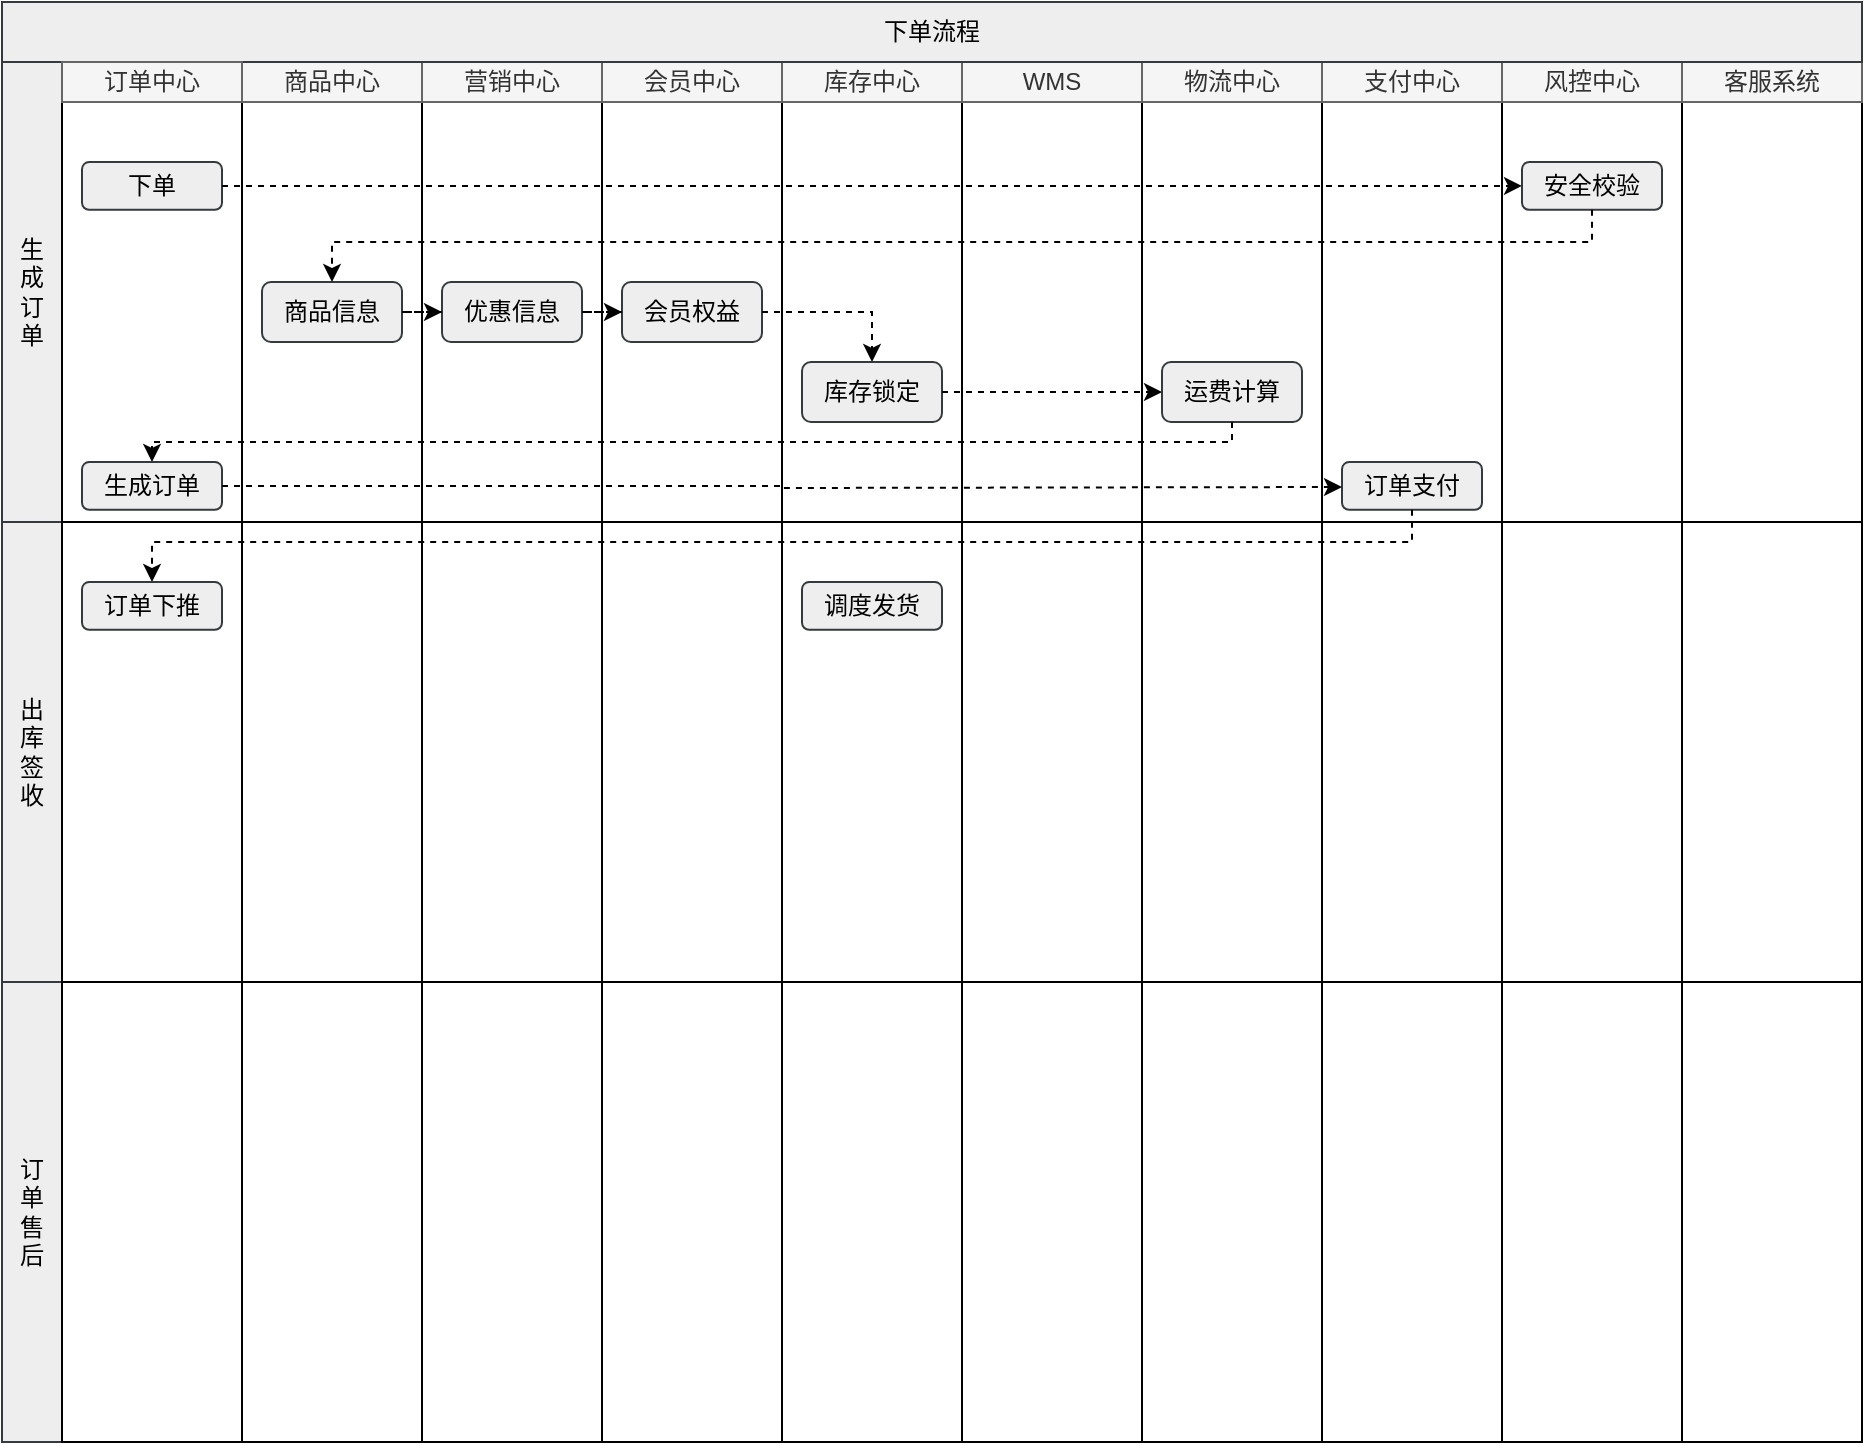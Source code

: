 <mxfile version="21.1.4" type="github">
  <diagram name="第 1 页" id="e_GZHFdNOrCHTup9UNsT">
    <mxGraphModel dx="1050" dy="580" grid="1" gridSize="10" guides="1" tooltips="1" connect="1" arrows="1" fold="1" page="1" pageScale="1" pageWidth="3300" pageHeight="4681" background="#ffffff" math="0" shadow="0">
      <root>
        <mxCell id="0" />
        <mxCell id="1" parent="0" />
        <mxCell id="RsKwWJYFNeszHucl-iUa-10" value="" style="group;fillColor=#eeeeee;strokeColor=#36393d;dashed=1;dashPattern=12 12;" parent="1" vertex="1" connectable="0">
          <mxGeometry x="190" y="260" width="90" height="230" as="geometry" />
        </mxCell>
        <mxCell id="RsKwWJYFNeszHucl-iUa-11" value="" style="rounded=0;whiteSpace=wrap;html=1;" parent="RsKwWJYFNeszHucl-iUa-10" vertex="1">
          <mxGeometry y="20" width="90" height="210" as="geometry" />
        </mxCell>
        <mxCell id="RsKwWJYFNeszHucl-iUa-12" value="商品中心" style="rounded=0;whiteSpace=wrap;html=1;fillColor=#f5f5f5;fontColor=#333333;strokeColor=#666666;" parent="RsKwWJYFNeszHucl-iUa-10" vertex="1">
          <mxGeometry width="90" height="20" as="geometry" />
        </mxCell>
        <mxCell id="7iVzLVZkadfMaypqnPs--5" value="商品信息" style="rounded=1;whiteSpace=wrap;html=1;fillColor=#eeeeee;strokeColor=#36393d;" vertex="1" parent="RsKwWJYFNeszHucl-iUa-10">
          <mxGeometry x="10" y="110" width="70" height="30" as="geometry" />
        </mxCell>
        <mxCell id="RsKwWJYFNeszHucl-iUa-13" value="" style="group;fillColor=#eeeeee;strokeColor=#36393d;" parent="1" vertex="1" connectable="0">
          <mxGeometry x="280" y="260" width="90" height="230" as="geometry" />
        </mxCell>
        <mxCell id="RsKwWJYFNeszHucl-iUa-14" value="" style="rounded=0;whiteSpace=wrap;html=1;" parent="RsKwWJYFNeszHucl-iUa-13" vertex="1">
          <mxGeometry y="20" width="90" height="210" as="geometry" />
        </mxCell>
        <mxCell id="RsKwWJYFNeszHucl-iUa-15" value="营销中心" style="rounded=0;whiteSpace=wrap;html=1;fillColor=#f5f5f5;fontColor=#333333;strokeColor=#666666;" parent="RsKwWJYFNeszHucl-iUa-13" vertex="1">
          <mxGeometry width="90" height="20" as="geometry" />
        </mxCell>
        <mxCell id="7iVzLVZkadfMaypqnPs--7" value="优惠信息" style="rounded=1;whiteSpace=wrap;html=1;fillColor=#eeeeee;strokeColor=#36393d;" vertex="1" parent="RsKwWJYFNeszHucl-iUa-13">
          <mxGeometry x="10" y="110" width="70" height="30" as="geometry" />
        </mxCell>
        <mxCell id="RsKwWJYFNeszHucl-iUa-16" value="" style="group;fillColor=#eeeeee;strokeColor=#36393d;" parent="1" vertex="1" connectable="0">
          <mxGeometry x="370" y="260" width="90" height="230" as="geometry" />
        </mxCell>
        <mxCell id="RsKwWJYFNeszHucl-iUa-17" value="" style="rounded=0;whiteSpace=wrap;html=1;" parent="RsKwWJYFNeszHucl-iUa-16" vertex="1">
          <mxGeometry y="20" width="90" height="210" as="geometry" />
        </mxCell>
        <mxCell id="RsKwWJYFNeszHucl-iUa-18" value="会员中心" style="rounded=0;whiteSpace=wrap;html=1;fillColor=#f5f5f5;fontColor=#333333;strokeColor=#666666;" parent="RsKwWJYFNeszHucl-iUa-16" vertex="1">
          <mxGeometry width="90" height="20" as="geometry" />
        </mxCell>
        <mxCell id="7iVzLVZkadfMaypqnPs--12" value="会员权益" style="rounded=1;whiteSpace=wrap;html=1;fillColor=#eeeeee;strokeColor=#36393d;" vertex="1" parent="RsKwWJYFNeszHucl-iUa-16">
          <mxGeometry x="10" y="110" width="70" height="30" as="geometry" />
        </mxCell>
        <mxCell id="RsKwWJYFNeszHucl-iUa-19" value="" style="group;fillColor=#eeeeee;strokeColor=#36393d;" parent="1" vertex="1" connectable="0">
          <mxGeometry x="460" y="260" width="90" height="230" as="geometry" />
        </mxCell>
        <mxCell id="RsKwWJYFNeszHucl-iUa-20" value="" style="rounded=0;whiteSpace=wrap;html=1;" parent="RsKwWJYFNeszHucl-iUa-19" vertex="1">
          <mxGeometry y="20" width="90" height="210" as="geometry" />
        </mxCell>
        <mxCell id="RsKwWJYFNeszHucl-iUa-21" value="库存中心" style="rounded=0;whiteSpace=wrap;html=1;fillColor=#f5f5f5;fontColor=#333333;strokeColor=#666666;" parent="RsKwWJYFNeszHucl-iUa-19" vertex="1">
          <mxGeometry width="90" height="20" as="geometry" />
        </mxCell>
        <mxCell id="7iVzLVZkadfMaypqnPs--14" value="库存锁定" style="rounded=1;whiteSpace=wrap;html=1;fillColor=#eeeeee;strokeColor=#36393d;" vertex="1" parent="RsKwWJYFNeszHucl-iUa-19">
          <mxGeometry x="10" y="150" width="70" height="30" as="geometry" />
        </mxCell>
        <mxCell id="RsKwWJYFNeszHucl-iUa-24" value="" style="group;fillColor=#eeeeee;strokeColor=#36393d;" parent="1" vertex="1" connectable="0">
          <mxGeometry x="550" y="260" width="90" height="230" as="geometry" />
        </mxCell>
        <mxCell id="RsKwWJYFNeszHucl-iUa-25" value="" style="rounded=0;whiteSpace=wrap;html=1;" parent="RsKwWJYFNeszHucl-iUa-24" vertex="1">
          <mxGeometry y="20" width="90" height="210" as="geometry" />
        </mxCell>
        <mxCell id="RsKwWJYFNeszHucl-iUa-26" value="WMS" style="rounded=0;whiteSpace=wrap;html=1;fillColor=#f5f5f5;fontColor=#333333;strokeColor=#666666;" parent="RsKwWJYFNeszHucl-iUa-24" vertex="1">
          <mxGeometry width="90" height="20" as="geometry" />
        </mxCell>
        <mxCell id="RsKwWJYFNeszHucl-iUa-27" value="" style="group" parent="1" vertex="1" connectable="0">
          <mxGeometry x="640" y="260" width="90" height="230" as="geometry" />
        </mxCell>
        <mxCell id="RsKwWJYFNeszHucl-iUa-28" value="" style="rounded=0;whiteSpace=wrap;html=1;" parent="RsKwWJYFNeszHucl-iUa-27" vertex="1">
          <mxGeometry y="20" width="90" height="210" as="geometry" />
        </mxCell>
        <mxCell id="RsKwWJYFNeszHucl-iUa-29" value="物流中心" style="rounded=0;whiteSpace=wrap;html=1;fillColor=#f5f5f5;fontColor=#333333;strokeColor=#666666;" parent="RsKwWJYFNeszHucl-iUa-27" vertex="1">
          <mxGeometry width="90" height="20" as="geometry" />
        </mxCell>
        <mxCell id="7iVzLVZkadfMaypqnPs--16" value="运费计算" style="rounded=1;whiteSpace=wrap;html=1;fillColor=#eeeeee;strokeColor=#36393d;" vertex="1" parent="RsKwWJYFNeszHucl-iUa-27">
          <mxGeometry x="10" y="150" width="70" height="30" as="geometry" />
        </mxCell>
        <mxCell id="RsKwWJYFNeszHucl-iUa-30" value="" style="group" parent="1" vertex="1" connectable="0">
          <mxGeometry x="730" y="260" width="90" height="230" as="geometry" />
        </mxCell>
        <mxCell id="RsKwWJYFNeszHucl-iUa-31" value="" style="rounded=0;whiteSpace=wrap;html=1;" parent="RsKwWJYFNeszHucl-iUa-30" vertex="1">
          <mxGeometry y="20" width="90" height="210" as="geometry" />
        </mxCell>
        <mxCell id="RsKwWJYFNeszHucl-iUa-32" value="支付中心" style="rounded=0;whiteSpace=wrap;html=1;fillColor=#f5f5f5;fontColor=#333333;strokeColor=#666666;" parent="RsKwWJYFNeszHucl-iUa-30" vertex="1">
          <mxGeometry width="90" height="20" as="geometry" />
        </mxCell>
        <mxCell id="7iVzLVZkadfMaypqnPs--25" value="订单支付" style="rounded=1;whiteSpace=wrap;html=1;fillColor=#eeeeee;strokeColor=#36393d;" vertex="1" parent="RsKwWJYFNeszHucl-iUa-30">
          <mxGeometry x="10" y="200" width="70" height="23.91" as="geometry" />
        </mxCell>
        <mxCell id="RsKwWJYFNeszHucl-iUa-33" value="" style="group" parent="1" vertex="1" connectable="0">
          <mxGeometry x="820" y="260" width="90" height="230" as="geometry" />
        </mxCell>
        <mxCell id="RsKwWJYFNeszHucl-iUa-34" value="" style="rounded=0;whiteSpace=wrap;html=1;" parent="RsKwWJYFNeszHucl-iUa-33" vertex="1">
          <mxGeometry y="20" width="90" height="210" as="geometry" />
        </mxCell>
        <mxCell id="RsKwWJYFNeszHucl-iUa-35" value="风控中心" style="rounded=0;whiteSpace=wrap;html=1;fillColor=#f5f5f5;fontColor=#333333;strokeColor=#666666;" parent="RsKwWJYFNeszHucl-iUa-33" vertex="1">
          <mxGeometry width="90" height="20" as="geometry" />
        </mxCell>
        <mxCell id="7iVzLVZkadfMaypqnPs--1" value="安全校验" style="rounded=1;whiteSpace=wrap;html=1;fillColor=#eeeeee;strokeColor=#36393d;" vertex="1" parent="RsKwWJYFNeszHucl-iUa-33">
          <mxGeometry x="10" y="50" width="70" height="23.91" as="geometry" />
        </mxCell>
        <mxCell id="RsKwWJYFNeszHucl-iUa-36" value="" style="group" parent="1" vertex="1" connectable="0">
          <mxGeometry x="910" y="260" width="90" height="230" as="geometry" />
        </mxCell>
        <mxCell id="RsKwWJYFNeszHucl-iUa-37" value="" style="rounded=0;whiteSpace=wrap;html=1;" parent="RsKwWJYFNeszHucl-iUa-36" vertex="1">
          <mxGeometry y="20" width="90" height="210" as="geometry" />
        </mxCell>
        <mxCell id="RsKwWJYFNeszHucl-iUa-38" value="客服系统" style="rounded=0;whiteSpace=wrap;html=1;fillColor=#f5f5f5;fontColor=#333333;strokeColor=#666666;" parent="RsKwWJYFNeszHucl-iUa-36" vertex="1">
          <mxGeometry width="90" height="20" as="geometry" />
        </mxCell>
        <mxCell id="RsKwWJYFNeszHucl-iUa-40" value="下单流程" style="rounded=0;whiteSpace=wrap;html=1;fillColor=#eeeeee;strokeColor=#36393d;" parent="1" vertex="1">
          <mxGeometry x="70" y="230" width="930" height="30" as="geometry" />
        </mxCell>
        <mxCell id="RsKwWJYFNeszHucl-iUa-41" value="生&lt;br&gt;成&lt;br&gt;订&lt;br&gt;单" style="rounded=0;whiteSpace=wrap;html=1;fillColor=#eeeeee;strokeColor=#36393d;" parent="1" vertex="1">
          <mxGeometry x="70" y="260" width="30" height="230" as="geometry" />
        </mxCell>
        <mxCell id="RsKwWJYFNeszHucl-iUa-42" value="出&lt;br&gt;库&lt;br&gt;签&lt;br&gt;收" style="rounded=0;whiteSpace=wrap;html=1;fillColor=#eeeeee;strokeColor=#36393d;" parent="1" vertex="1">
          <mxGeometry x="70" y="490" width="30" height="230" as="geometry" />
        </mxCell>
        <mxCell id="RsKwWJYFNeszHucl-iUa-43" value="订&lt;br&gt;单&lt;br&gt;售&lt;br&gt;后" style="rounded=0;whiteSpace=wrap;html=1;fillColor=#eeeeee;strokeColor=#36393d;" parent="1" vertex="1">
          <mxGeometry x="70" y="720" width="30" height="230" as="geometry" />
        </mxCell>
        <mxCell id="RsKwWJYFNeszHucl-iUa-46" value="" style="rounded=0;whiteSpace=wrap;html=1;" parent="1" vertex="1">
          <mxGeometry x="100" y="490" width="90" height="230" as="geometry" />
        </mxCell>
        <mxCell id="RsKwWJYFNeszHucl-iUa-47" value="" style="rounded=0;whiteSpace=wrap;html=1;" parent="1" vertex="1">
          <mxGeometry x="100" y="720" width="90" height="230" as="geometry" />
        </mxCell>
        <mxCell id="RsKwWJYFNeszHucl-iUa-48" value="" style="rounded=0;whiteSpace=wrap;html=1;" parent="1" vertex="1">
          <mxGeometry x="190" y="490" width="90" height="230" as="geometry" />
        </mxCell>
        <mxCell id="RsKwWJYFNeszHucl-iUa-49" value="" style="rounded=0;whiteSpace=wrap;html=1;" parent="1" vertex="1">
          <mxGeometry x="280" y="490" width="90" height="230" as="geometry" />
        </mxCell>
        <mxCell id="RsKwWJYFNeszHucl-iUa-50" value="" style="rounded=0;whiteSpace=wrap;html=1;" parent="1" vertex="1">
          <mxGeometry x="370" y="490" width="90" height="230" as="geometry" />
        </mxCell>
        <mxCell id="RsKwWJYFNeszHucl-iUa-51" value="" style="rounded=0;whiteSpace=wrap;html=1;" parent="1" vertex="1">
          <mxGeometry x="460" y="490" width="90" height="230" as="geometry" />
        </mxCell>
        <mxCell id="RsKwWJYFNeszHucl-iUa-52" value="" style="rounded=0;whiteSpace=wrap;html=1;" parent="1" vertex="1">
          <mxGeometry x="550" y="490" width="90" height="230" as="geometry" />
        </mxCell>
        <mxCell id="RsKwWJYFNeszHucl-iUa-53" value="" style="rounded=0;whiteSpace=wrap;html=1;" parent="1" vertex="1">
          <mxGeometry x="640" y="490" width="90" height="230" as="geometry" />
        </mxCell>
        <mxCell id="RsKwWJYFNeszHucl-iUa-54" value="" style="rounded=0;whiteSpace=wrap;html=1;" parent="1" vertex="1">
          <mxGeometry x="730" y="490" width="90" height="230" as="geometry" />
        </mxCell>
        <mxCell id="RsKwWJYFNeszHucl-iUa-55" value="" style="rounded=0;whiteSpace=wrap;html=1;" parent="1" vertex="1">
          <mxGeometry x="820" y="490" width="90" height="230" as="geometry" />
        </mxCell>
        <mxCell id="RsKwWJYFNeszHucl-iUa-56" value="" style="rounded=0;whiteSpace=wrap;html=1;" parent="1" vertex="1">
          <mxGeometry x="910" y="490" width="90" height="230" as="geometry" />
        </mxCell>
        <mxCell id="RsKwWJYFNeszHucl-iUa-57" value="" style="rounded=0;whiteSpace=wrap;html=1;" parent="1" vertex="1">
          <mxGeometry x="190" y="720" width="90" height="230" as="geometry" />
        </mxCell>
        <mxCell id="RsKwWJYFNeszHucl-iUa-58" value="" style="rounded=0;whiteSpace=wrap;html=1;" parent="1" vertex="1">
          <mxGeometry x="280" y="720" width="90" height="230" as="geometry" />
        </mxCell>
        <mxCell id="RsKwWJYFNeszHucl-iUa-59" value="" style="rounded=0;whiteSpace=wrap;html=1;" parent="1" vertex="1">
          <mxGeometry x="370" y="720" width="90" height="230" as="geometry" />
        </mxCell>
        <mxCell id="RsKwWJYFNeszHucl-iUa-60" value="" style="rounded=0;whiteSpace=wrap;html=1;" parent="1" vertex="1">
          <mxGeometry x="460" y="720" width="90" height="230" as="geometry" />
        </mxCell>
        <mxCell id="RsKwWJYFNeszHucl-iUa-61" value="" style="rounded=0;whiteSpace=wrap;html=1;" parent="1" vertex="1">
          <mxGeometry x="550" y="720" width="90" height="230" as="geometry" />
        </mxCell>
        <mxCell id="RsKwWJYFNeszHucl-iUa-62" value="" style="rounded=0;whiteSpace=wrap;html=1;" parent="1" vertex="1">
          <mxGeometry x="640" y="720" width="90" height="230" as="geometry" />
        </mxCell>
        <mxCell id="RsKwWJYFNeszHucl-iUa-63" value="" style="rounded=0;whiteSpace=wrap;html=1;" parent="1" vertex="1">
          <mxGeometry x="730" y="720" width="90" height="230" as="geometry" />
        </mxCell>
        <mxCell id="RsKwWJYFNeszHucl-iUa-64" value="" style="rounded=0;whiteSpace=wrap;html=1;" parent="1" vertex="1">
          <mxGeometry x="820" y="720" width="90" height="230" as="geometry" />
        </mxCell>
        <mxCell id="RsKwWJYFNeszHucl-iUa-65" value="" style="rounded=0;whiteSpace=wrap;html=1;" parent="1" vertex="1">
          <mxGeometry x="910" y="720" width="90" height="230" as="geometry" />
        </mxCell>
        <mxCell id="RsKwWJYFNeszHucl-iUa-69" value="" style="group;fillColor=#eeeeee;strokeColor=#36393d;" parent="1" vertex="1" connectable="0">
          <mxGeometry x="100" y="260" width="90" height="230" as="geometry" />
        </mxCell>
        <mxCell id="RsKwWJYFNeszHucl-iUa-70" value="" style="rounded=0;whiteSpace=wrap;html=1;" parent="RsKwWJYFNeszHucl-iUa-69" vertex="1">
          <mxGeometry y="20" width="90" height="210" as="geometry" />
        </mxCell>
        <mxCell id="RsKwWJYFNeszHucl-iUa-71" value="订单中心" style="rounded=0;whiteSpace=wrap;html=1;fillColor=#f5f5f5;fontColor=#333333;strokeColor=#666666;" parent="RsKwWJYFNeszHucl-iUa-69" vertex="1">
          <mxGeometry width="90" height="20" as="geometry" />
        </mxCell>
        <mxCell id="RsKwWJYFNeszHucl-iUa-68" value="下单" style="rounded=1;whiteSpace=wrap;html=1;fillColor=#eeeeee;strokeColor=#36393d;" parent="RsKwWJYFNeszHucl-iUa-69" vertex="1">
          <mxGeometry x="10" y="50" width="70" height="23.91" as="geometry" />
        </mxCell>
        <mxCell id="7iVzLVZkadfMaypqnPs--19" value="生成订单" style="rounded=1;whiteSpace=wrap;html=1;fillColor=#eeeeee;strokeColor=#36393d;" vertex="1" parent="RsKwWJYFNeszHucl-iUa-69">
          <mxGeometry x="10" y="200" width="70" height="23.91" as="geometry" />
        </mxCell>
        <mxCell id="7iVzLVZkadfMaypqnPs--4" style="edgeStyle=orthogonalEdgeStyle;rounded=0;orthogonalLoop=1;jettySize=auto;html=1;entryX=0;entryY=0.5;entryDx=0;entryDy=0;dashed=1;" edge="1" parent="1" source="RsKwWJYFNeszHucl-iUa-68" target="7iVzLVZkadfMaypqnPs--1">
          <mxGeometry relative="1" as="geometry" />
        </mxCell>
        <mxCell id="7iVzLVZkadfMaypqnPs--6" style="edgeStyle=orthogonalEdgeStyle;rounded=0;orthogonalLoop=1;jettySize=auto;html=1;dashed=1;" edge="1" parent="1" source="7iVzLVZkadfMaypqnPs--1" target="7iVzLVZkadfMaypqnPs--5">
          <mxGeometry relative="1" as="geometry">
            <Array as="points">
              <mxPoint x="865" y="350" />
              <mxPoint x="235" y="350" />
            </Array>
          </mxGeometry>
        </mxCell>
        <mxCell id="7iVzLVZkadfMaypqnPs--11" style="edgeStyle=orthogonalEdgeStyle;rounded=0;orthogonalLoop=1;jettySize=auto;html=1;dashed=1;" edge="1" parent="1" source="7iVzLVZkadfMaypqnPs--5" target="7iVzLVZkadfMaypqnPs--7">
          <mxGeometry relative="1" as="geometry" />
        </mxCell>
        <mxCell id="7iVzLVZkadfMaypqnPs--13" style="edgeStyle=orthogonalEdgeStyle;rounded=0;orthogonalLoop=1;jettySize=auto;html=1;dashed=1;" edge="1" parent="1" source="7iVzLVZkadfMaypqnPs--7" target="7iVzLVZkadfMaypqnPs--12">
          <mxGeometry relative="1" as="geometry" />
        </mxCell>
        <mxCell id="7iVzLVZkadfMaypqnPs--15" style="edgeStyle=orthogonalEdgeStyle;rounded=0;orthogonalLoop=1;jettySize=auto;html=1;dashed=1;" edge="1" parent="1" source="7iVzLVZkadfMaypqnPs--12" target="7iVzLVZkadfMaypqnPs--14">
          <mxGeometry relative="1" as="geometry" />
        </mxCell>
        <mxCell id="7iVzLVZkadfMaypqnPs--18" style="edgeStyle=orthogonalEdgeStyle;rounded=0;orthogonalLoop=1;jettySize=auto;html=1;dashed=1;" edge="1" parent="1" source="7iVzLVZkadfMaypqnPs--14" target="7iVzLVZkadfMaypqnPs--16">
          <mxGeometry relative="1" as="geometry" />
        </mxCell>
        <mxCell id="7iVzLVZkadfMaypqnPs--21" style="edgeStyle=orthogonalEdgeStyle;rounded=0;orthogonalLoop=1;jettySize=auto;html=1;entryX=0.5;entryY=0;entryDx=0;entryDy=0;dashed=1;" edge="1" parent="1" source="7iVzLVZkadfMaypqnPs--16" target="7iVzLVZkadfMaypqnPs--19">
          <mxGeometry relative="1" as="geometry">
            <Array as="points">
              <mxPoint x="685" y="450" />
              <mxPoint x="145" y="450" />
            </Array>
          </mxGeometry>
        </mxCell>
        <mxCell id="7iVzLVZkadfMaypqnPs--24" style="edgeStyle=orthogonalEdgeStyle;rounded=0;orthogonalLoop=1;jettySize=auto;html=1;entryX=0;entryY=0.75;entryDx=0;entryDy=0;dashed=1;" edge="1" parent="1" source="7iVzLVZkadfMaypqnPs--19">
          <mxGeometry relative="1" as="geometry">
            <mxPoint x="740" y="472.5" as="targetPoint" />
          </mxGeometry>
        </mxCell>
        <mxCell id="7iVzLVZkadfMaypqnPs--26" value="订单下推" style="rounded=1;whiteSpace=wrap;html=1;fillColor=#eeeeee;strokeColor=#36393d;" vertex="1" parent="1">
          <mxGeometry x="110" y="520" width="70" height="23.91" as="geometry" />
        </mxCell>
        <mxCell id="7iVzLVZkadfMaypqnPs--27" style="edgeStyle=orthogonalEdgeStyle;rounded=0;orthogonalLoop=1;jettySize=auto;html=1;entryX=0.5;entryY=0;entryDx=0;entryDy=0;dashed=1;" edge="1" parent="1" source="7iVzLVZkadfMaypqnPs--25" target="7iVzLVZkadfMaypqnPs--26">
          <mxGeometry relative="1" as="geometry">
            <Array as="points">
              <mxPoint x="775" y="500" />
              <mxPoint x="145" y="500" />
            </Array>
          </mxGeometry>
        </mxCell>
        <mxCell id="7iVzLVZkadfMaypqnPs--29" value="调度发货" style="rounded=1;whiteSpace=wrap;html=1;fillColor=#eeeeee;strokeColor=#36393d;" vertex="1" parent="1">
          <mxGeometry x="470" y="520" width="70" height="23.91" as="geometry" />
        </mxCell>
      </root>
    </mxGraphModel>
  </diagram>
</mxfile>
